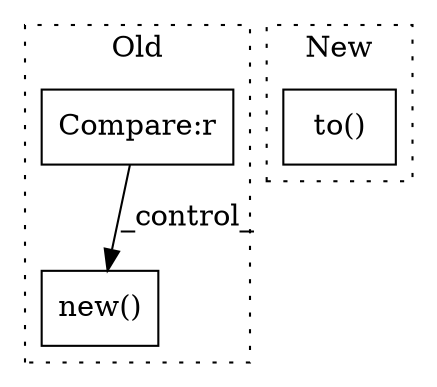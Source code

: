 digraph G {
subgraph cluster0 {
1 [label="new()" a="75" s="597" l="7" shape="box"];
3 [label="Compare:r" a="40" s="542" l="23" shape="box"];
label = "Old";
style="dotted";
}
subgraph cluster1 {
2 [label="to()" a="75" s="873,892" l="18,1" shape="box"];
label = "New";
style="dotted";
}
3 -> 1 [label="_control_"];
}